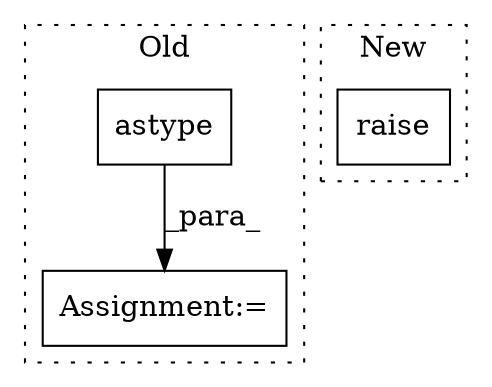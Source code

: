 digraph G {
subgraph cluster0 {
1 [label="astype" a="32" s="1691,1713" l="7,1" shape="box"];
3 [label="Assignment:=" a="7" s="1656" l="1" shape="box"];
label = "Old";
style="dotted";
}
subgraph cluster1 {
2 [label="raise" a="32" s="1392" l="7" shape="box"];
label = "New";
style="dotted";
}
1 -> 3 [label="_para_"];
}